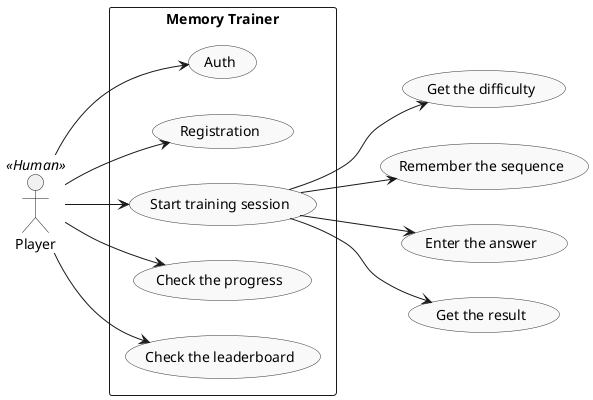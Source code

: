 @startuml memory_trainer_use_case

left to right direction
skinparam monochrome true
skinparam usecase {
  BackgroundColor #F9F9F9
  BorderColor #333333
}

actor "Player" as User <<Human>>

rectangle "Memory Trainer" {
  usecase "Auth" as UC1
  usecase "Registration" as UC2
  usecase "Start training session" as UC3
  usecase "Check the progress" as UC4
  usecase "Check the leaderboard" as UC5
  
  User --> UC1
  User --> UC2
  User --> UC3
  User --> UC4
  User --> UC5
}

usecase "Get the difficulty" as UC6
usecase "Remember the sequence" as UC7
usecase "Enter the answer" as UC8
usecase "Get the result" as UC9

UC3 --> UC6
UC3 --> UC7
UC3 --> UC8
UC3 --> UC9

@enduml